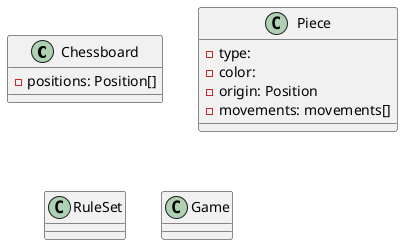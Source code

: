 @startuml
'https://plantuml.com/sequence-diagram

class Chessboard{
    - positions: Position[]
}

class Piece{
    - type:
    - color:
    - origin: Position
    - movements: movements[]
}

class RuleSet{}

class Game{}

@enduml